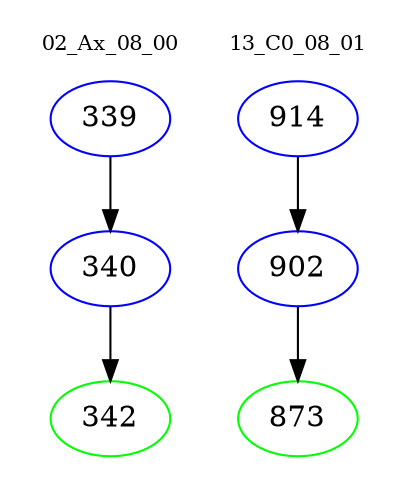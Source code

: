 digraph{
subgraph cluster_0 {
color = white
label = "02_Ax_08_00";
fontsize=10;
T0_339 [label="339", color="blue"]
T0_339 -> T0_340 [color="black"]
T0_340 [label="340", color="blue"]
T0_340 -> T0_342 [color="black"]
T0_342 [label="342", color="green"]
}
subgraph cluster_1 {
color = white
label = "13_C0_08_01";
fontsize=10;
T1_914 [label="914", color="blue"]
T1_914 -> T1_902 [color="black"]
T1_902 [label="902", color="blue"]
T1_902 -> T1_873 [color="black"]
T1_873 [label="873", color="green"]
}
}
